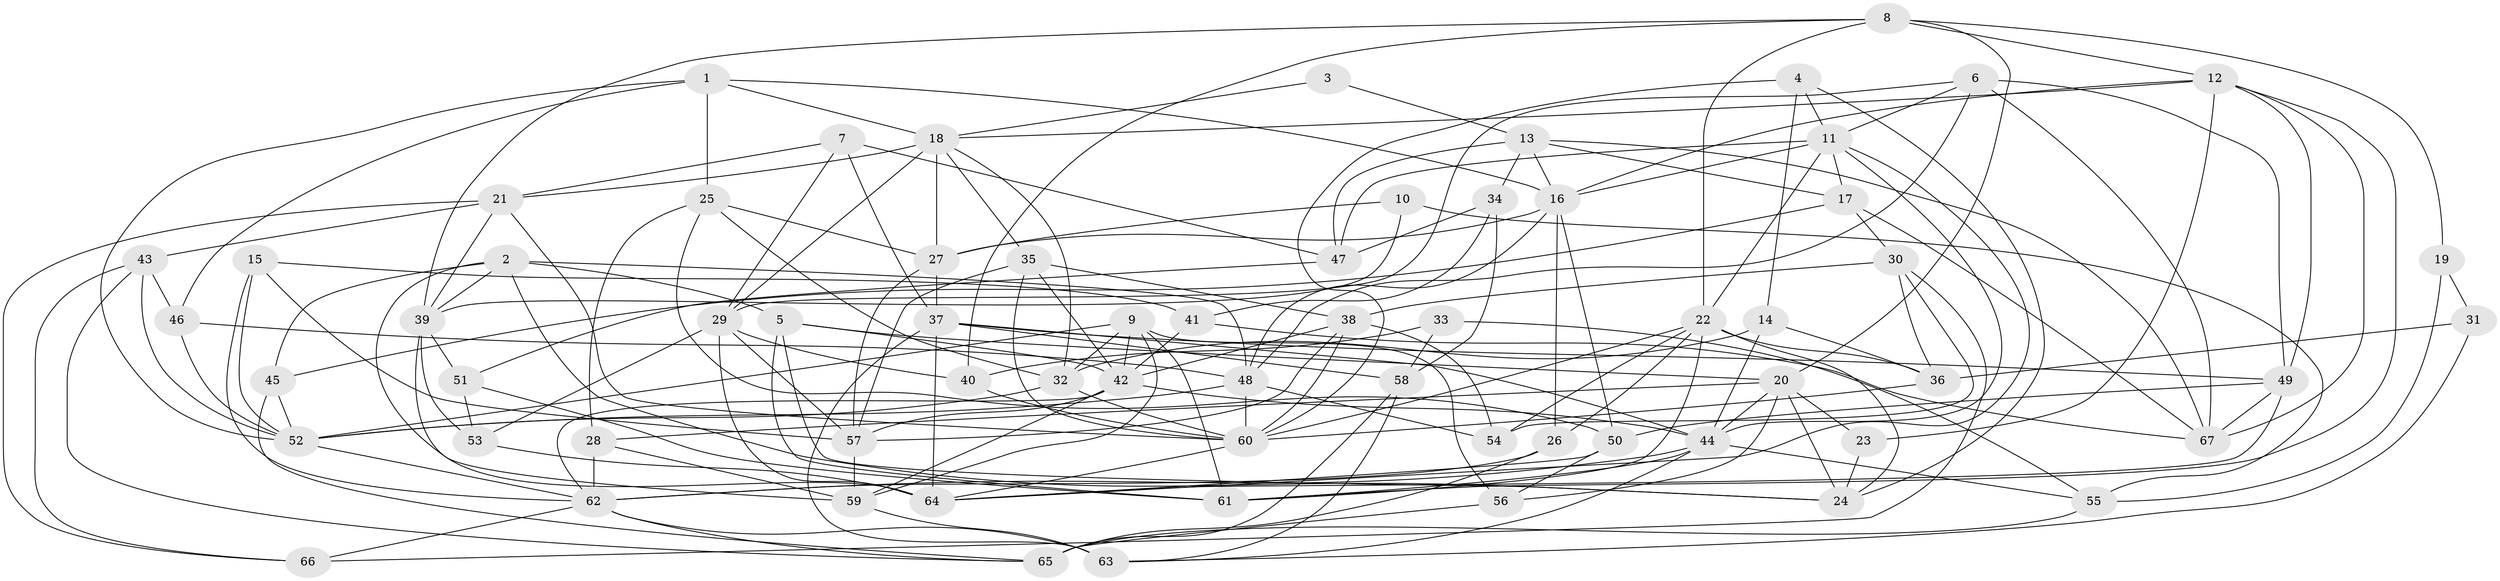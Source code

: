 // original degree distribution, {5: 0.21641791044776118, 3: 0.2835820895522388, 2: 0.12686567164179105, 4: 0.23134328358208955, 7: 0.03731343283582089, 6: 0.1044776119402985}
// Generated by graph-tools (version 1.1) at 2025/02/03/09/25 03:02:09]
// undirected, 67 vertices, 186 edges
graph export_dot {
graph [start="1"]
  node [color=gray90,style=filled];
  1;
  2;
  3;
  4;
  5;
  6;
  7;
  8;
  9;
  10;
  11;
  12;
  13;
  14;
  15;
  16;
  17;
  18;
  19;
  20;
  21;
  22;
  23;
  24;
  25;
  26;
  27;
  28;
  29;
  30;
  31;
  32;
  33;
  34;
  35;
  36;
  37;
  38;
  39;
  40;
  41;
  42;
  43;
  44;
  45;
  46;
  47;
  48;
  49;
  50;
  51;
  52;
  53;
  54;
  55;
  56;
  57;
  58;
  59;
  60;
  61;
  62;
  63;
  64;
  65;
  66;
  67;
  1 -- 16 [weight=1.0];
  1 -- 18 [weight=1.0];
  1 -- 25 [weight=1.0];
  1 -- 46 [weight=1.0];
  1 -- 52 [weight=1.0];
  2 -- 5 [weight=1.0];
  2 -- 24 [weight=1.0];
  2 -- 39 [weight=1.0];
  2 -- 45 [weight=1.0];
  2 -- 48 [weight=1.0];
  2 -- 64 [weight=1.0];
  3 -- 13 [weight=1.0];
  3 -- 18 [weight=1.0];
  4 -- 11 [weight=1.0];
  4 -- 14 [weight=1.0];
  4 -- 24 [weight=1.0];
  4 -- 60 [weight=1.0];
  5 -- 20 [weight=1.0];
  5 -- 24 [weight=1.0];
  5 -- 42 [weight=1.0];
  5 -- 61 [weight=1.0];
  6 -- 11 [weight=1.0];
  6 -- 29 [weight=1.0];
  6 -- 48 [weight=1.0];
  6 -- 49 [weight=1.0];
  6 -- 67 [weight=1.0];
  7 -- 21 [weight=1.0];
  7 -- 29 [weight=1.0];
  7 -- 37 [weight=1.0];
  7 -- 47 [weight=1.0];
  8 -- 12 [weight=1.0];
  8 -- 19 [weight=1.0];
  8 -- 20 [weight=1.0];
  8 -- 22 [weight=1.0];
  8 -- 39 [weight=1.0];
  8 -- 40 [weight=1.0];
  9 -- 32 [weight=1.0];
  9 -- 42 [weight=1.0];
  9 -- 52 [weight=1.0];
  9 -- 56 [weight=1.0];
  9 -- 59 [weight=1.0];
  9 -- 61 [weight=1.0];
  10 -- 27 [weight=1.0];
  10 -- 39 [weight=1.0];
  10 -- 55 [weight=1.0];
  11 -- 16 [weight=1.0];
  11 -- 17 [weight=1.0];
  11 -- 22 [weight=1.0];
  11 -- 44 [weight=1.0];
  11 -- 47 [weight=1.0];
  11 -- 64 [weight=1.0];
  12 -- 16 [weight=1.0];
  12 -- 18 [weight=1.0];
  12 -- 23 [weight=1.0];
  12 -- 49 [weight=1.0];
  12 -- 61 [weight=1.0];
  12 -- 67 [weight=1.0];
  13 -- 16 [weight=1.0];
  13 -- 17 [weight=1.0];
  13 -- 34 [weight=1.0];
  13 -- 47 [weight=1.0];
  13 -- 67 [weight=1.0];
  14 -- 32 [weight=1.0];
  14 -- 36 [weight=1.0];
  14 -- 44 [weight=1.0];
  15 -- 41 [weight=1.0];
  15 -- 52 [weight=1.0];
  15 -- 57 [weight=1.0];
  15 -- 62 [weight=1.0];
  16 -- 26 [weight=1.0];
  16 -- 27 [weight=1.0];
  16 -- 48 [weight=1.0];
  16 -- 50 [weight=1.0];
  17 -- 30 [weight=1.0];
  17 -- 45 [weight=1.0];
  17 -- 67 [weight=1.0];
  18 -- 21 [weight=1.0];
  18 -- 27 [weight=1.0];
  18 -- 29 [weight=2.0];
  18 -- 32 [weight=1.0];
  18 -- 35 [weight=1.0];
  19 -- 31 [weight=1.0];
  19 -- 55 [weight=1.0];
  20 -- 23 [weight=1.0];
  20 -- 24 [weight=1.0];
  20 -- 28 [weight=1.0];
  20 -- 44 [weight=2.0];
  20 -- 56 [weight=1.0];
  21 -- 39 [weight=1.0];
  21 -- 43 [weight=1.0];
  21 -- 60 [weight=1.0];
  21 -- 66 [weight=1.0];
  22 -- 24 [weight=1.0];
  22 -- 26 [weight=1.0];
  22 -- 36 [weight=1.0];
  22 -- 54 [weight=1.0];
  22 -- 60 [weight=1.0];
  22 -- 61 [weight=1.0];
  23 -- 24 [weight=1.0];
  25 -- 27 [weight=1.0];
  25 -- 28 [weight=1.0];
  25 -- 32 [weight=1.0];
  25 -- 50 [weight=1.0];
  26 -- 62 [weight=1.0];
  26 -- 65 [weight=1.0];
  27 -- 37 [weight=1.0];
  27 -- 57 [weight=1.0];
  28 -- 59 [weight=1.0];
  28 -- 62 [weight=1.0];
  29 -- 40 [weight=2.0];
  29 -- 53 [weight=1.0];
  29 -- 57 [weight=1.0];
  29 -- 64 [weight=1.0];
  30 -- 36 [weight=1.0];
  30 -- 38 [weight=1.0];
  30 -- 54 [weight=1.0];
  30 -- 66 [weight=1.0];
  31 -- 36 [weight=1.0];
  31 -- 63 [weight=1.0];
  32 -- 52 [weight=1.0];
  32 -- 60 [weight=2.0];
  33 -- 40 [weight=1.0];
  33 -- 55 [weight=1.0];
  33 -- 58 [weight=1.0];
  34 -- 41 [weight=1.0];
  34 -- 47 [weight=1.0];
  34 -- 58 [weight=1.0];
  35 -- 38 [weight=1.0];
  35 -- 42 [weight=1.0];
  35 -- 57 [weight=1.0];
  35 -- 60 [weight=1.0];
  36 -- 60 [weight=1.0];
  37 -- 44 [weight=1.0];
  37 -- 49 [weight=1.0];
  37 -- 58 [weight=1.0];
  37 -- 63 [weight=1.0];
  37 -- 64 [weight=2.0];
  38 -- 42 [weight=2.0];
  38 -- 54 [weight=1.0];
  38 -- 57 [weight=1.0];
  38 -- 60 [weight=1.0];
  39 -- 51 [weight=1.0];
  39 -- 53 [weight=1.0];
  39 -- 59 [weight=2.0];
  40 -- 60 [weight=1.0];
  41 -- 42 [weight=1.0];
  41 -- 67 [weight=2.0];
  42 -- 44 [weight=1.0];
  42 -- 57 [weight=1.0];
  42 -- 59 [weight=1.0];
  42 -- 62 [weight=1.0];
  43 -- 46 [weight=1.0];
  43 -- 52 [weight=2.0];
  43 -- 65 [weight=1.0];
  43 -- 66 [weight=1.0];
  44 -- 55 [weight=1.0];
  44 -- 61 [weight=1.0];
  44 -- 62 [weight=1.0];
  44 -- 63 [weight=1.0];
  45 -- 52 [weight=1.0];
  45 -- 65 [weight=1.0];
  46 -- 48 [weight=1.0];
  46 -- 52 [weight=1.0];
  47 -- 51 [weight=1.0];
  48 -- 52 [weight=1.0];
  48 -- 54 [weight=1.0];
  48 -- 60 [weight=1.0];
  49 -- 50 [weight=1.0];
  49 -- 64 [weight=1.0];
  49 -- 67 [weight=1.0];
  50 -- 56 [weight=1.0];
  50 -- 64 [weight=1.0];
  51 -- 53 [weight=1.0];
  51 -- 61 [weight=1.0];
  52 -- 62 [weight=1.0];
  53 -- 64 [weight=1.0];
  55 -- 65 [weight=1.0];
  56 -- 65 [weight=1.0];
  57 -- 59 [weight=1.0];
  58 -- 63 [weight=1.0];
  58 -- 65 [weight=1.0];
  59 -- 63 [weight=1.0];
  60 -- 64 [weight=1.0];
  62 -- 63 [weight=2.0];
  62 -- 65 [weight=1.0];
  62 -- 66 [weight=1.0];
}
